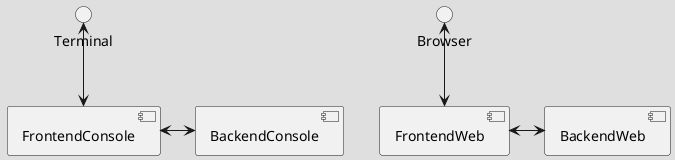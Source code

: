 @startuml "Component Diagram"

skinparam backGroundColor #69696936

component FrontendWeb
component BackendWeb

component FrontendConsole
component BackendConsole

interface Terminal
interface Browser

Terminal <--> FrontendConsole
FrontendConsole <-> BackendConsole

Browser <--> FrontendWeb
FrontendWeb <-> BackendWeb


@enduml